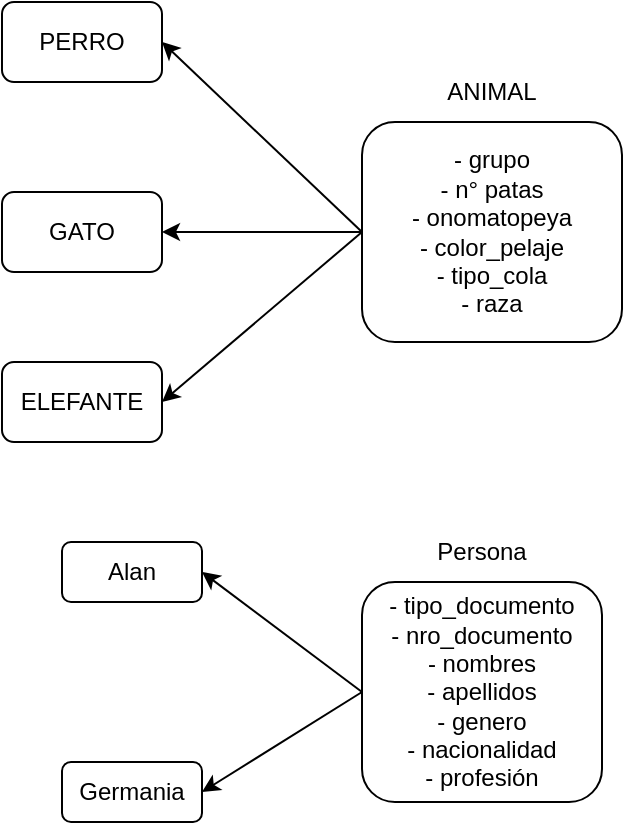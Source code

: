 <mxfile>
    <diagram id="9jh3ZbVsTG6p2_530S_6" name="Página-1">
        <mxGraphModel dx="665" dy="414" grid="1" gridSize="10" guides="1" tooltips="1" connect="1" arrows="1" fold="1" page="1" pageScale="1" pageWidth="827" pageHeight="1169" math="0" shadow="0">
            <root>
                <mxCell id="0"/>
                <mxCell id="1" parent="0"/>
                <mxCell id="2" value="PERRO" style="rounded=1;whiteSpace=wrap;html=1;" vertex="1" parent="1">
                    <mxGeometry x="240" y="90" width="80" height="40" as="geometry"/>
                </mxCell>
                <mxCell id="3" value="GATO" style="rounded=1;whiteSpace=wrap;html=1;" vertex="1" parent="1">
                    <mxGeometry x="240" y="185" width="80" height="40" as="geometry"/>
                </mxCell>
                <mxCell id="6" style="edgeStyle=none;html=1;exitX=0;exitY=0.5;exitDx=0;exitDy=0;entryX=1;entryY=0.5;entryDx=0;entryDy=0;" edge="1" parent="1" source="4" target="2">
                    <mxGeometry relative="1" as="geometry"/>
                </mxCell>
                <mxCell id="7" style="edgeStyle=none;html=1;exitX=0;exitY=0.5;exitDx=0;exitDy=0;entryX=1;entryY=0.5;entryDx=0;entryDy=0;" edge="1" parent="1" source="4" target="3">
                    <mxGeometry relative="1" as="geometry"/>
                </mxCell>
                <mxCell id="9" style="edgeStyle=none;html=1;exitX=0;exitY=0.5;exitDx=0;exitDy=0;entryX=1;entryY=0.5;entryDx=0;entryDy=0;" edge="1" parent="1" source="4" target="8">
                    <mxGeometry relative="1" as="geometry"/>
                </mxCell>
                <mxCell id="4" value="- grupo&lt;br&gt;- n° patas&lt;br&gt;- onomatopeya&lt;br&gt;- color_pelaje&lt;br&gt;- tipo_cola&lt;br&gt;- raza" style="rounded=1;whiteSpace=wrap;html=1;align=center;" vertex="1" parent="1">
                    <mxGeometry x="420" y="150" width="130" height="110" as="geometry"/>
                </mxCell>
                <mxCell id="5" value="ANIMAL" style="text;html=1;strokeColor=none;fillColor=none;align=center;verticalAlign=middle;whiteSpace=wrap;rounded=0;" vertex="1" parent="1">
                    <mxGeometry x="455" y="120" width="60" height="30" as="geometry"/>
                </mxCell>
                <mxCell id="8" value="ELEFANTE" style="rounded=1;whiteSpace=wrap;html=1;" vertex="1" parent="1">
                    <mxGeometry x="240" y="270" width="80" height="40" as="geometry"/>
                </mxCell>
                <mxCell id="11" value="Alan" style="rounded=1;whiteSpace=wrap;html=1;" vertex="1" parent="1">
                    <mxGeometry x="270" y="360" width="70" height="30" as="geometry"/>
                </mxCell>
                <mxCell id="12" value="Germania" style="rounded=1;whiteSpace=wrap;html=1;" vertex="1" parent="1">
                    <mxGeometry x="270" y="470" width="70" height="30" as="geometry"/>
                </mxCell>
                <mxCell id="15" style="edgeStyle=none;html=1;exitX=0;exitY=0.5;exitDx=0;exitDy=0;entryX=1;entryY=0.5;entryDx=0;entryDy=0;" edge="1" parent="1" source="13" target="11">
                    <mxGeometry relative="1" as="geometry"/>
                </mxCell>
                <mxCell id="16" style="edgeStyle=none;html=1;exitX=0;exitY=0.5;exitDx=0;exitDy=0;entryX=1;entryY=0.5;entryDx=0;entryDy=0;" edge="1" parent="1" source="13" target="12">
                    <mxGeometry relative="1" as="geometry"/>
                </mxCell>
                <mxCell id="13" value="- tipo_documento&lt;br&gt;- nro_documento&lt;br&gt;- nombres&lt;br&gt;- apellidos&lt;br&gt;- genero&lt;br&gt;- nacionalidad&lt;br&gt;- profesión" style="rounded=1;whiteSpace=wrap;html=1;" vertex="1" parent="1">
                    <mxGeometry x="420" y="380" width="120" height="110" as="geometry"/>
                </mxCell>
                <mxCell id="14" value="Persona" style="text;html=1;strokeColor=none;fillColor=none;align=center;verticalAlign=middle;whiteSpace=wrap;rounded=0;" vertex="1" parent="1">
                    <mxGeometry x="450" y="350" width="60" height="30" as="geometry"/>
                </mxCell>
            </root>
        </mxGraphModel>
    </diagram>
</mxfile>